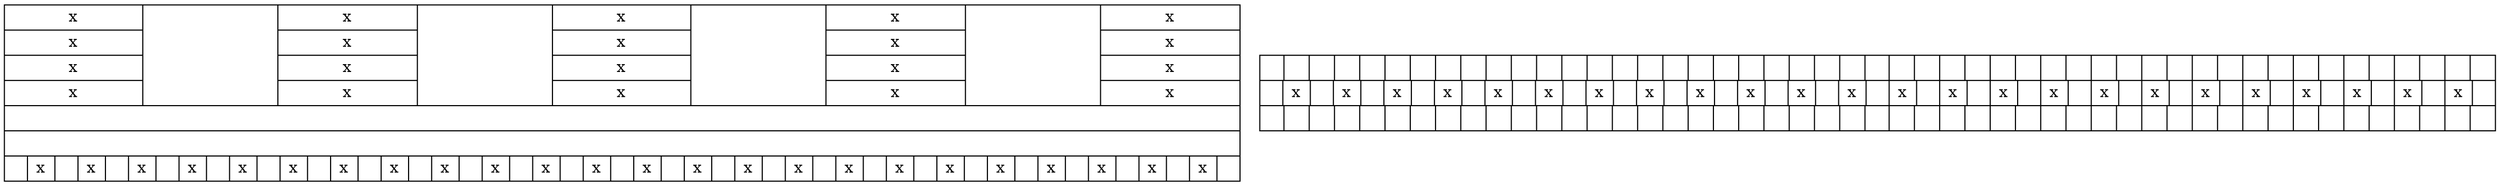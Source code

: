 digraph xxx {
  bib_patch [ shape=record label="{
  					{
						{x|x|x|x}||
						{x|x|x|x}||
						{x|x|x|x}||
						{x|x|x|x}||
						{x|x|x|x}
					}|||
					{|x||x||x||x||x||x||x||x||x||x||x||x||x||x||x||x||x||x||x||x||x||x||x||x|}
					}" ];
  alslug_patch [ shape=record label="{
					{ | | | | | | | | | | | | | | | | | | | | | | | | | | | | | | | | | | | | | | | | | | | | | | | | }|
					{ |x| |x| |x| |x| |x| |x| |x| |x| |x| |x| |x| |x| |x| |x| |x| |x| |x| |x| |x| |x| |x| |x| |x| |x| }|
					{ | | | | | | | | | | | | | | | | | | | | | | | | | | | | | | | | | | | | | | | | | | | | | | | | }
          }" ];  
}
